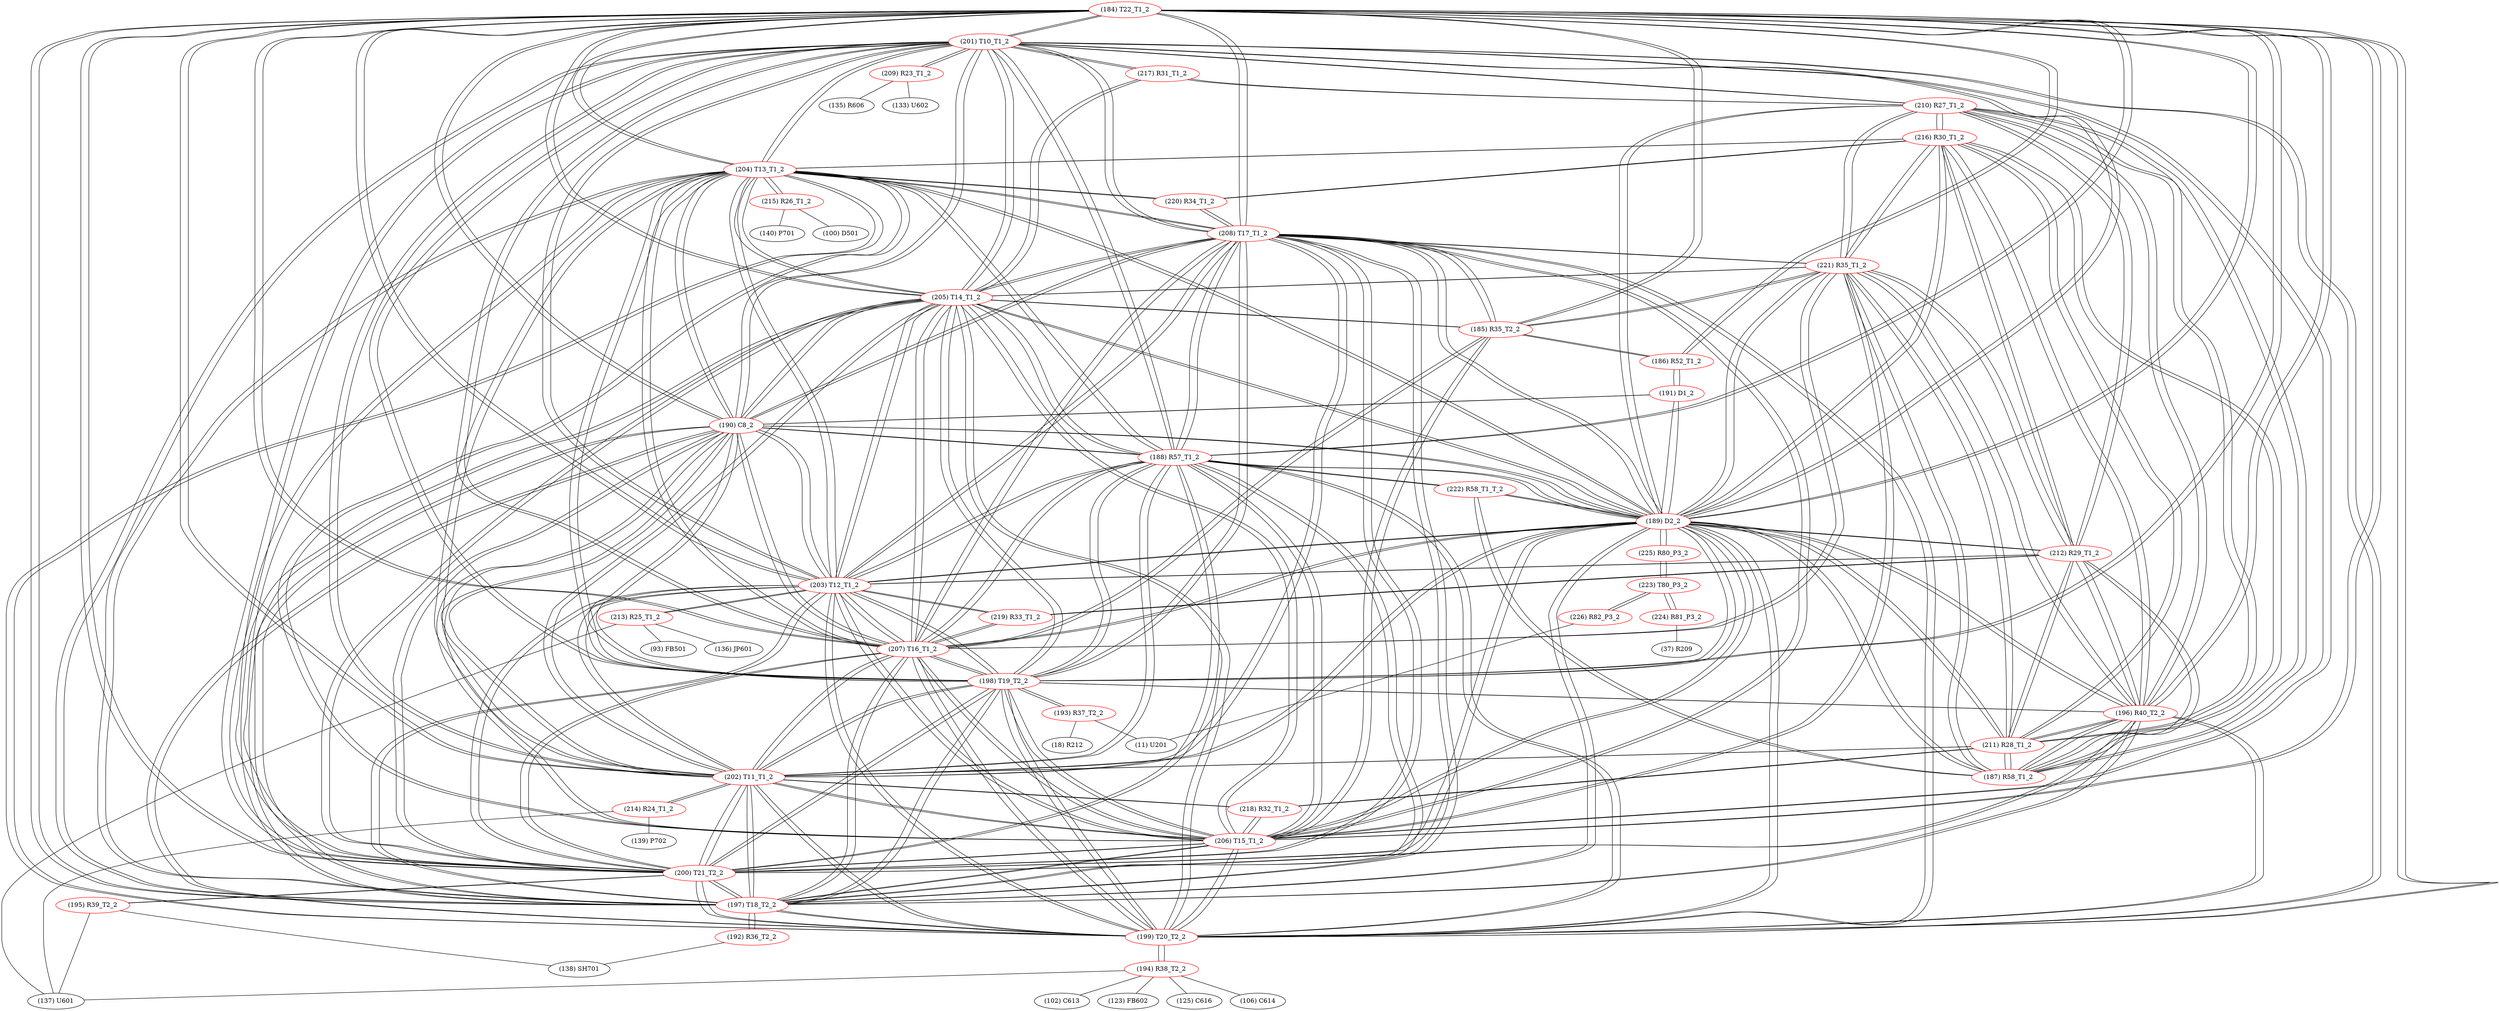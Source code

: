 graph {
	184 [label="(184) T22_T1_2" color=red]
	201 [label="(201) T10_T1_2"]
	202 [label="(202) T11_T1_2"]
	203 [label="(203) T12_T1_2"]
	204 [label="(204) T13_T1_2"]
	199 [label="(199) T20_T2_2"]
	205 [label="(205) T14_T1_2"]
	206 [label="(206) T15_T1_2"]
	197 [label="(197) T18_T2_2"]
	200 [label="(200) T21_T2_2"]
	198 [label="(198) T19_T2_2"]
	190 [label="(190) C8_2"]
	207 [label="(207) T16_T1_2"]
	208 [label="(208) T17_T1_2"]
	189 [label="(189) D2_2"]
	188 [label="(188) R57_T1_2"]
	185 [label="(185) R35_T2_2"]
	186 [label="(186) R52_T1_2"]
	196 [label="(196) R40_T2_2"]
	185 [label="(185) R35_T2_2" color=red]
	186 [label="(186) R52_T1_2"]
	184 [label="(184) T22_T1_2"]
	205 [label="(205) T14_T1_2"]
	206 [label="(206) T15_T1_2"]
	208 [label="(208) T17_T1_2"]
	207 [label="(207) T16_T1_2"]
	221 [label="(221) R35_T1_2"]
	186 [label="(186) R52_T1_2" color=red]
	191 [label="(191) D1_2"]
	185 [label="(185) R35_T2_2"]
	184 [label="(184) T22_T1_2"]
	187 [label="(187) R58_T1_2" color=red]
	189 [label="(189) D2_2"]
	196 [label="(196) R40_T2_2"]
	210 [label="(210) R27_T1_2"]
	211 [label="(211) R28_T1_2"]
	212 [label="(212) R29_T1_2"]
	216 [label="(216) R30_T1_2"]
	221 [label="(221) R35_T1_2"]
	222 [label="(222) R58_T1_T_2"]
	188 [label="(188) R57_T1_2" color=red]
	201 [label="(201) T10_T1_2"]
	202 [label="(202) T11_T1_2"]
	203 [label="(203) T12_T1_2"]
	204 [label="(204) T13_T1_2"]
	199 [label="(199) T20_T2_2"]
	205 [label="(205) T14_T1_2"]
	206 [label="(206) T15_T1_2"]
	197 [label="(197) T18_T2_2"]
	200 [label="(200) T21_T2_2"]
	198 [label="(198) T19_T2_2"]
	190 [label="(190) C8_2"]
	207 [label="(207) T16_T1_2"]
	208 [label="(208) T17_T1_2"]
	189 [label="(189) D2_2"]
	184 [label="(184) T22_T1_2"]
	222 [label="(222) R58_T1_T_2"]
	189 [label="(189) D2_2" color=red]
	187 [label="(187) R58_T1_2"]
	196 [label="(196) R40_T2_2"]
	210 [label="(210) R27_T1_2"]
	211 [label="(211) R28_T1_2"]
	212 [label="(212) R29_T1_2"]
	216 [label="(216) R30_T1_2"]
	221 [label="(221) R35_T1_2"]
	201 [label="(201) T10_T1_2"]
	202 [label="(202) T11_T1_2"]
	203 [label="(203) T12_T1_2"]
	204 [label="(204) T13_T1_2"]
	199 [label="(199) T20_T2_2"]
	205 [label="(205) T14_T1_2"]
	206 [label="(206) T15_T1_2"]
	197 [label="(197) T18_T2_2"]
	200 [label="(200) T21_T2_2"]
	198 [label="(198) T19_T2_2"]
	190 [label="(190) C8_2"]
	207 [label="(207) T16_T1_2"]
	208 [label="(208) T17_T1_2"]
	184 [label="(184) T22_T1_2"]
	188 [label="(188) R57_T1_2"]
	191 [label="(191) D1_2"]
	222 [label="(222) R58_T1_T_2"]
	225 [label="(225) R80_P3_2"]
	190 [label="(190) C8_2" color=red]
	201 [label="(201) T10_T1_2"]
	202 [label="(202) T11_T1_2"]
	203 [label="(203) T12_T1_2"]
	204 [label="(204) T13_T1_2"]
	199 [label="(199) T20_T2_2"]
	205 [label="(205) T14_T1_2"]
	206 [label="(206) T15_T1_2"]
	197 [label="(197) T18_T2_2"]
	200 [label="(200) T21_T2_2"]
	198 [label="(198) T19_T2_2"]
	207 [label="(207) T16_T1_2"]
	208 [label="(208) T17_T1_2"]
	189 [label="(189) D2_2"]
	184 [label="(184) T22_T1_2"]
	188 [label="(188) R57_T1_2"]
	191 [label="(191) D1_2"]
	191 [label="(191) D1_2" color=red]
	189 [label="(189) D2_2"]
	190 [label="(190) C8_2"]
	186 [label="(186) R52_T1_2"]
	192 [label="(192) R36_T2_2" color=red]
	138 [label="(138) SH701"]
	197 [label="(197) T18_T2_2"]
	193 [label="(193) R37_T2_2" color=red]
	11 [label="(11) U201"]
	18 [label="(18) R212"]
	198 [label="(198) T19_T2_2"]
	194 [label="(194) R38_T2_2" color=red]
	106 [label="(106) C614"]
	137 [label="(137) U601"]
	102 [label="(102) C613"]
	123 [label="(123) FB602"]
	125 [label="(125) C616"]
	199 [label="(199) T20_T2_2"]
	195 [label="(195) R39_T2_2" color=red]
	138 [label="(138) SH701"]
	137 [label="(137) U601"]
	200 [label="(200) T21_T2_2"]
	196 [label="(196) R40_T2_2" color=red]
	189 [label="(189) D2_2"]
	187 [label="(187) R58_T1_2"]
	210 [label="(210) R27_T1_2"]
	211 [label="(211) R28_T1_2"]
	212 [label="(212) R29_T1_2"]
	216 [label="(216) R30_T1_2"]
	221 [label="(221) R35_T1_2"]
	199 [label="(199) T20_T2_2"]
	200 [label="(200) T21_T2_2"]
	198 [label="(198) T19_T2_2"]
	184 [label="(184) T22_T1_2"]
	197 [label="(197) T18_T2_2"]
	197 [label="(197) T18_T2_2" color=red]
	201 [label="(201) T10_T1_2"]
	202 [label="(202) T11_T1_2"]
	203 [label="(203) T12_T1_2"]
	204 [label="(204) T13_T1_2"]
	199 [label="(199) T20_T2_2"]
	205 [label="(205) T14_T1_2"]
	206 [label="(206) T15_T1_2"]
	200 [label="(200) T21_T2_2"]
	198 [label="(198) T19_T2_2"]
	190 [label="(190) C8_2"]
	207 [label="(207) T16_T1_2"]
	208 [label="(208) T17_T1_2"]
	189 [label="(189) D2_2"]
	184 [label="(184) T22_T1_2"]
	188 [label="(188) R57_T1_2"]
	196 [label="(196) R40_T2_2"]
	192 [label="(192) R36_T2_2"]
	198 [label="(198) T19_T2_2" color=red]
	201 [label="(201) T10_T1_2"]
	202 [label="(202) T11_T1_2"]
	203 [label="(203) T12_T1_2"]
	204 [label="(204) T13_T1_2"]
	199 [label="(199) T20_T2_2"]
	205 [label="(205) T14_T1_2"]
	206 [label="(206) T15_T1_2"]
	197 [label="(197) T18_T2_2"]
	200 [label="(200) T21_T2_2"]
	190 [label="(190) C8_2"]
	207 [label="(207) T16_T1_2"]
	208 [label="(208) T17_T1_2"]
	189 [label="(189) D2_2"]
	184 [label="(184) T22_T1_2"]
	188 [label="(188) R57_T1_2"]
	196 [label="(196) R40_T2_2"]
	193 [label="(193) R37_T2_2"]
	199 [label="(199) T20_T2_2" color=red]
	201 [label="(201) T10_T1_2"]
	202 [label="(202) T11_T1_2"]
	203 [label="(203) T12_T1_2"]
	204 [label="(204) T13_T1_2"]
	205 [label="(205) T14_T1_2"]
	206 [label="(206) T15_T1_2"]
	197 [label="(197) T18_T2_2"]
	200 [label="(200) T21_T2_2"]
	198 [label="(198) T19_T2_2"]
	190 [label="(190) C8_2"]
	207 [label="(207) T16_T1_2"]
	208 [label="(208) T17_T1_2"]
	189 [label="(189) D2_2"]
	184 [label="(184) T22_T1_2"]
	188 [label="(188) R57_T1_2"]
	196 [label="(196) R40_T2_2"]
	194 [label="(194) R38_T2_2"]
	200 [label="(200) T21_T2_2" color=red]
	201 [label="(201) T10_T1_2"]
	202 [label="(202) T11_T1_2"]
	203 [label="(203) T12_T1_2"]
	204 [label="(204) T13_T1_2"]
	199 [label="(199) T20_T2_2"]
	205 [label="(205) T14_T1_2"]
	206 [label="(206) T15_T1_2"]
	197 [label="(197) T18_T2_2"]
	198 [label="(198) T19_T2_2"]
	190 [label="(190) C8_2"]
	207 [label="(207) T16_T1_2"]
	208 [label="(208) T17_T1_2"]
	189 [label="(189) D2_2"]
	184 [label="(184) T22_T1_2"]
	188 [label="(188) R57_T1_2"]
	196 [label="(196) R40_T2_2"]
	195 [label="(195) R39_T2_2"]
	201 [label="(201) T10_T1_2" color=red]
	202 [label="(202) T11_T1_2"]
	203 [label="(203) T12_T1_2"]
	204 [label="(204) T13_T1_2"]
	199 [label="(199) T20_T2_2"]
	205 [label="(205) T14_T1_2"]
	206 [label="(206) T15_T1_2"]
	197 [label="(197) T18_T2_2"]
	200 [label="(200) T21_T2_2"]
	198 [label="(198) T19_T2_2"]
	190 [label="(190) C8_2"]
	207 [label="(207) T16_T1_2"]
	208 [label="(208) T17_T1_2"]
	189 [label="(189) D2_2"]
	184 [label="(184) T22_T1_2"]
	188 [label="(188) R57_T1_2"]
	209 [label="(209) R23_T1_2"]
	217 [label="(217) R31_T1_2"]
	210 [label="(210) R27_T1_2"]
	202 [label="(202) T11_T1_2" color=red]
	201 [label="(201) T10_T1_2"]
	203 [label="(203) T12_T1_2"]
	204 [label="(204) T13_T1_2"]
	199 [label="(199) T20_T2_2"]
	205 [label="(205) T14_T1_2"]
	206 [label="(206) T15_T1_2"]
	197 [label="(197) T18_T2_2"]
	200 [label="(200) T21_T2_2"]
	198 [label="(198) T19_T2_2"]
	190 [label="(190) C8_2"]
	207 [label="(207) T16_T1_2"]
	208 [label="(208) T17_T1_2"]
	189 [label="(189) D2_2"]
	184 [label="(184) T22_T1_2"]
	188 [label="(188) R57_T1_2"]
	214 [label="(214) R24_T1_2"]
	218 [label="(218) R32_T1_2"]
	211 [label="(211) R28_T1_2"]
	203 [label="(203) T12_T1_2" color=red]
	201 [label="(201) T10_T1_2"]
	202 [label="(202) T11_T1_2"]
	204 [label="(204) T13_T1_2"]
	199 [label="(199) T20_T2_2"]
	205 [label="(205) T14_T1_2"]
	206 [label="(206) T15_T1_2"]
	197 [label="(197) T18_T2_2"]
	200 [label="(200) T21_T2_2"]
	198 [label="(198) T19_T2_2"]
	190 [label="(190) C8_2"]
	207 [label="(207) T16_T1_2"]
	208 [label="(208) T17_T1_2"]
	189 [label="(189) D2_2"]
	184 [label="(184) T22_T1_2"]
	188 [label="(188) R57_T1_2"]
	219 [label="(219) R33_T1_2"]
	212 [label="(212) R29_T1_2"]
	213 [label="(213) R25_T1_2"]
	204 [label="(204) T13_T1_2" color=red]
	201 [label="(201) T10_T1_2"]
	202 [label="(202) T11_T1_2"]
	203 [label="(203) T12_T1_2"]
	199 [label="(199) T20_T2_2"]
	205 [label="(205) T14_T1_2"]
	206 [label="(206) T15_T1_2"]
	197 [label="(197) T18_T2_2"]
	200 [label="(200) T21_T2_2"]
	198 [label="(198) T19_T2_2"]
	190 [label="(190) C8_2"]
	207 [label="(207) T16_T1_2"]
	208 [label="(208) T17_T1_2"]
	189 [label="(189) D2_2"]
	184 [label="(184) T22_T1_2"]
	188 [label="(188) R57_T1_2"]
	220 [label="(220) R34_T1_2"]
	216 [label="(216) R30_T1_2"]
	215 [label="(215) R26_T1_2"]
	205 [label="(205) T14_T1_2" color=red]
	201 [label="(201) T10_T1_2"]
	202 [label="(202) T11_T1_2"]
	203 [label="(203) T12_T1_2"]
	204 [label="(204) T13_T1_2"]
	199 [label="(199) T20_T2_2"]
	206 [label="(206) T15_T1_2"]
	197 [label="(197) T18_T2_2"]
	200 [label="(200) T21_T2_2"]
	198 [label="(198) T19_T2_2"]
	190 [label="(190) C8_2"]
	207 [label="(207) T16_T1_2"]
	208 [label="(208) T17_T1_2"]
	189 [label="(189) D2_2"]
	184 [label="(184) T22_T1_2"]
	188 [label="(188) R57_T1_2"]
	221 [label="(221) R35_T1_2"]
	185 [label="(185) R35_T2_2"]
	217 [label="(217) R31_T1_2"]
	206 [label="(206) T15_T1_2" color=red]
	201 [label="(201) T10_T1_2"]
	202 [label="(202) T11_T1_2"]
	203 [label="(203) T12_T1_2"]
	204 [label="(204) T13_T1_2"]
	199 [label="(199) T20_T2_2"]
	205 [label="(205) T14_T1_2"]
	197 [label="(197) T18_T2_2"]
	200 [label="(200) T21_T2_2"]
	198 [label="(198) T19_T2_2"]
	190 [label="(190) C8_2"]
	207 [label="(207) T16_T1_2"]
	208 [label="(208) T17_T1_2"]
	189 [label="(189) D2_2"]
	184 [label="(184) T22_T1_2"]
	188 [label="(188) R57_T1_2"]
	221 [label="(221) R35_T1_2"]
	185 [label="(185) R35_T2_2"]
	218 [label="(218) R32_T1_2"]
	207 [label="(207) T16_T1_2" color=red]
	201 [label="(201) T10_T1_2"]
	202 [label="(202) T11_T1_2"]
	203 [label="(203) T12_T1_2"]
	204 [label="(204) T13_T1_2"]
	199 [label="(199) T20_T2_2"]
	205 [label="(205) T14_T1_2"]
	206 [label="(206) T15_T1_2"]
	197 [label="(197) T18_T2_2"]
	200 [label="(200) T21_T2_2"]
	198 [label="(198) T19_T2_2"]
	190 [label="(190) C8_2"]
	208 [label="(208) T17_T1_2"]
	189 [label="(189) D2_2"]
	184 [label="(184) T22_T1_2"]
	188 [label="(188) R57_T1_2"]
	221 [label="(221) R35_T1_2"]
	185 [label="(185) R35_T2_2"]
	219 [label="(219) R33_T1_2"]
	208 [label="(208) T17_T1_2" color=red]
	201 [label="(201) T10_T1_2"]
	202 [label="(202) T11_T1_2"]
	203 [label="(203) T12_T1_2"]
	204 [label="(204) T13_T1_2"]
	199 [label="(199) T20_T2_2"]
	205 [label="(205) T14_T1_2"]
	206 [label="(206) T15_T1_2"]
	197 [label="(197) T18_T2_2"]
	200 [label="(200) T21_T2_2"]
	198 [label="(198) T19_T2_2"]
	190 [label="(190) C8_2"]
	207 [label="(207) T16_T1_2"]
	189 [label="(189) D2_2"]
	184 [label="(184) T22_T1_2"]
	188 [label="(188) R57_T1_2"]
	221 [label="(221) R35_T1_2"]
	185 [label="(185) R35_T2_2"]
	220 [label="(220) R34_T1_2"]
	209 [label="(209) R23_T1_2" color=red]
	133 [label="(133) U602"]
	135 [label="(135) R606"]
	201 [label="(201) T10_T1_2"]
	210 [label="(210) R27_T1_2" color=red]
	189 [label="(189) D2_2"]
	187 [label="(187) R58_T1_2"]
	196 [label="(196) R40_T2_2"]
	211 [label="(211) R28_T1_2"]
	212 [label="(212) R29_T1_2"]
	216 [label="(216) R30_T1_2"]
	221 [label="(221) R35_T1_2"]
	217 [label="(217) R31_T1_2"]
	201 [label="(201) T10_T1_2"]
	211 [label="(211) R28_T1_2" color=red]
	189 [label="(189) D2_2"]
	187 [label="(187) R58_T1_2"]
	196 [label="(196) R40_T2_2"]
	210 [label="(210) R27_T1_2"]
	212 [label="(212) R29_T1_2"]
	216 [label="(216) R30_T1_2"]
	221 [label="(221) R35_T1_2"]
	218 [label="(218) R32_T1_2"]
	202 [label="(202) T11_T1_2"]
	212 [label="(212) R29_T1_2" color=red]
	189 [label="(189) D2_2"]
	187 [label="(187) R58_T1_2"]
	196 [label="(196) R40_T2_2"]
	210 [label="(210) R27_T1_2"]
	211 [label="(211) R28_T1_2"]
	216 [label="(216) R30_T1_2"]
	221 [label="(221) R35_T1_2"]
	219 [label="(219) R33_T1_2"]
	203 [label="(203) T12_T1_2"]
	213 [label="(213) R25_T1_2" color=red]
	93 [label="(93) FB501"]
	137 [label="(137) U601"]
	136 [label="(136) JP601"]
	203 [label="(203) T12_T1_2"]
	214 [label="(214) R24_T1_2" color=red]
	139 [label="(139) P702"]
	137 [label="(137) U601"]
	202 [label="(202) T11_T1_2"]
	215 [label="(215) R26_T1_2" color=red]
	100 [label="(100) D501"]
	140 [label="(140) P701"]
	204 [label="(204) T13_T1_2"]
	216 [label="(216) R30_T1_2" color=red]
	189 [label="(189) D2_2"]
	187 [label="(187) R58_T1_2"]
	196 [label="(196) R40_T2_2"]
	210 [label="(210) R27_T1_2"]
	211 [label="(211) R28_T1_2"]
	212 [label="(212) R29_T1_2"]
	221 [label="(221) R35_T1_2"]
	204 [label="(204) T13_T1_2"]
	220 [label="(220) R34_T1_2"]
	217 [label="(217) R31_T1_2" color=red]
	210 [label="(210) R27_T1_2"]
	201 [label="(201) T10_T1_2"]
	205 [label="(205) T14_T1_2"]
	218 [label="(218) R32_T1_2" color=red]
	206 [label="(206) T15_T1_2"]
	202 [label="(202) T11_T1_2"]
	211 [label="(211) R28_T1_2"]
	219 [label="(219) R33_T1_2" color=red]
	207 [label="(207) T16_T1_2"]
	212 [label="(212) R29_T1_2"]
	203 [label="(203) T12_T1_2"]
	220 [label="(220) R34_T1_2" color=red]
	208 [label="(208) T17_T1_2"]
	204 [label="(204) T13_T1_2"]
	216 [label="(216) R30_T1_2"]
	221 [label="(221) R35_T1_2" color=red]
	189 [label="(189) D2_2"]
	187 [label="(187) R58_T1_2"]
	196 [label="(196) R40_T2_2"]
	210 [label="(210) R27_T1_2"]
	211 [label="(211) R28_T1_2"]
	212 [label="(212) R29_T1_2"]
	216 [label="(216) R30_T1_2"]
	205 [label="(205) T14_T1_2"]
	206 [label="(206) T15_T1_2"]
	208 [label="(208) T17_T1_2"]
	207 [label="(207) T16_T1_2"]
	185 [label="(185) R35_T2_2"]
	222 [label="(222) R58_T1_T_2" color=red]
	188 [label="(188) R57_T1_2"]
	189 [label="(189) D2_2"]
	187 [label="(187) R58_T1_2"]
	223 [label="(223) T80_P3_2" color=red]
	224 [label="(224) R81_P3_2"]
	226 [label="(226) R82_P3_2"]
	225 [label="(225) R80_P3_2"]
	224 [label="(224) R81_P3_2" color=red]
	37 [label="(37) R209"]
	223 [label="(223) T80_P3_2"]
	225 [label="(225) R80_P3_2" color=red]
	189 [label="(189) D2_2"]
	223 [label="(223) T80_P3_2"]
	226 [label="(226) R82_P3_2" color=red]
	11 [label="(11) U201"]
	223 [label="(223) T80_P3_2"]
	184 -- 201
	184 -- 202
	184 -- 203
	184 -- 204
	184 -- 199
	184 -- 205
	184 -- 206
	184 -- 197
	184 -- 200
	184 -- 198
	184 -- 190
	184 -- 207
	184 -- 208
	184 -- 189
	184 -- 188
	184 -- 185
	184 -- 186
	184 -- 196
	185 -- 186
	185 -- 184
	185 -- 205
	185 -- 206
	185 -- 208
	185 -- 207
	185 -- 221
	186 -- 191
	186 -- 185
	186 -- 184
	187 -- 189
	187 -- 196
	187 -- 210
	187 -- 211
	187 -- 212
	187 -- 216
	187 -- 221
	187 -- 222
	188 -- 201
	188 -- 202
	188 -- 203
	188 -- 204
	188 -- 199
	188 -- 205
	188 -- 206
	188 -- 197
	188 -- 200
	188 -- 198
	188 -- 190
	188 -- 207
	188 -- 208
	188 -- 189
	188 -- 184
	188 -- 222
	189 -- 187
	189 -- 196
	189 -- 210
	189 -- 211
	189 -- 212
	189 -- 216
	189 -- 221
	189 -- 201
	189 -- 202
	189 -- 203
	189 -- 204
	189 -- 199
	189 -- 205
	189 -- 206
	189 -- 197
	189 -- 200
	189 -- 198
	189 -- 190
	189 -- 207
	189 -- 208
	189 -- 184
	189 -- 188
	189 -- 191
	189 -- 222
	189 -- 225
	190 -- 201
	190 -- 202
	190 -- 203
	190 -- 204
	190 -- 199
	190 -- 205
	190 -- 206
	190 -- 197
	190 -- 200
	190 -- 198
	190 -- 207
	190 -- 208
	190 -- 189
	190 -- 184
	190 -- 188
	190 -- 191
	191 -- 189
	191 -- 190
	191 -- 186
	192 -- 138
	192 -- 197
	193 -- 11
	193 -- 18
	193 -- 198
	194 -- 106
	194 -- 137
	194 -- 102
	194 -- 123
	194 -- 125
	194 -- 199
	195 -- 138
	195 -- 137
	195 -- 200
	196 -- 189
	196 -- 187
	196 -- 210
	196 -- 211
	196 -- 212
	196 -- 216
	196 -- 221
	196 -- 199
	196 -- 200
	196 -- 198
	196 -- 184
	196 -- 197
	197 -- 201
	197 -- 202
	197 -- 203
	197 -- 204
	197 -- 199
	197 -- 205
	197 -- 206
	197 -- 200
	197 -- 198
	197 -- 190
	197 -- 207
	197 -- 208
	197 -- 189
	197 -- 184
	197 -- 188
	197 -- 196
	197 -- 192
	198 -- 201
	198 -- 202
	198 -- 203
	198 -- 204
	198 -- 199
	198 -- 205
	198 -- 206
	198 -- 197
	198 -- 200
	198 -- 190
	198 -- 207
	198 -- 208
	198 -- 189
	198 -- 184
	198 -- 188
	198 -- 196
	198 -- 193
	199 -- 201
	199 -- 202
	199 -- 203
	199 -- 204
	199 -- 205
	199 -- 206
	199 -- 197
	199 -- 200
	199 -- 198
	199 -- 190
	199 -- 207
	199 -- 208
	199 -- 189
	199 -- 184
	199 -- 188
	199 -- 196
	199 -- 194
	200 -- 201
	200 -- 202
	200 -- 203
	200 -- 204
	200 -- 199
	200 -- 205
	200 -- 206
	200 -- 197
	200 -- 198
	200 -- 190
	200 -- 207
	200 -- 208
	200 -- 189
	200 -- 184
	200 -- 188
	200 -- 196
	200 -- 195
	201 -- 202
	201 -- 203
	201 -- 204
	201 -- 199
	201 -- 205
	201 -- 206
	201 -- 197
	201 -- 200
	201 -- 198
	201 -- 190
	201 -- 207
	201 -- 208
	201 -- 189
	201 -- 184
	201 -- 188
	201 -- 209
	201 -- 217
	201 -- 210
	202 -- 201
	202 -- 203
	202 -- 204
	202 -- 199
	202 -- 205
	202 -- 206
	202 -- 197
	202 -- 200
	202 -- 198
	202 -- 190
	202 -- 207
	202 -- 208
	202 -- 189
	202 -- 184
	202 -- 188
	202 -- 214
	202 -- 218
	202 -- 211
	203 -- 201
	203 -- 202
	203 -- 204
	203 -- 199
	203 -- 205
	203 -- 206
	203 -- 197
	203 -- 200
	203 -- 198
	203 -- 190
	203 -- 207
	203 -- 208
	203 -- 189
	203 -- 184
	203 -- 188
	203 -- 219
	203 -- 212
	203 -- 213
	204 -- 201
	204 -- 202
	204 -- 203
	204 -- 199
	204 -- 205
	204 -- 206
	204 -- 197
	204 -- 200
	204 -- 198
	204 -- 190
	204 -- 207
	204 -- 208
	204 -- 189
	204 -- 184
	204 -- 188
	204 -- 220
	204 -- 216
	204 -- 215
	205 -- 201
	205 -- 202
	205 -- 203
	205 -- 204
	205 -- 199
	205 -- 206
	205 -- 197
	205 -- 200
	205 -- 198
	205 -- 190
	205 -- 207
	205 -- 208
	205 -- 189
	205 -- 184
	205 -- 188
	205 -- 221
	205 -- 185
	205 -- 217
	206 -- 201
	206 -- 202
	206 -- 203
	206 -- 204
	206 -- 199
	206 -- 205
	206 -- 197
	206 -- 200
	206 -- 198
	206 -- 190
	206 -- 207
	206 -- 208
	206 -- 189
	206 -- 184
	206 -- 188
	206 -- 221
	206 -- 185
	206 -- 218
	207 -- 201
	207 -- 202
	207 -- 203
	207 -- 204
	207 -- 199
	207 -- 205
	207 -- 206
	207 -- 197
	207 -- 200
	207 -- 198
	207 -- 190
	207 -- 208
	207 -- 189
	207 -- 184
	207 -- 188
	207 -- 221
	207 -- 185
	207 -- 219
	208 -- 201
	208 -- 202
	208 -- 203
	208 -- 204
	208 -- 199
	208 -- 205
	208 -- 206
	208 -- 197
	208 -- 200
	208 -- 198
	208 -- 190
	208 -- 207
	208 -- 189
	208 -- 184
	208 -- 188
	208 -- 221
	208 -- 185
	208 -- 220
	209 -- 133
	209 -- 135
	209 -- 201
	210 -- 189
	210 -- 187
	210 -- 196
	210 -- 211
	210 -- 212
	210 -- 216
	210 -- 221
	210 -- 217
	210 -- 201
	211 -- 189
	211 -- 187
	211 -- 196
	211 -- 210
	211 -- 212
	211 -- 216
	211 -- 221
	211 -- 218
	211 -- 202
	212 -- 189
	212 -- 187
	212 -- 196
	212 -- 210
	212 -- 211
	212 -- 216
	212 -- 221
	212 -- 219
	212 -- 203
	213 -- 93
	213 -- 137
	213 -- 136
	213 -- 203
	214 -- 139
	214 -- 137
	214 -- 202
	215 -- 100
	215 -- 140
	215 -- 204
	216 -- 189
	216 -- 187
	216 -- 196
	216 -- 210
	216 -- 211
	216 -- 212
	216 -- 221
	216 -- 204
	216 -- 220
	217 -- 210
	217 -- 201
	217 -- 205
	218 -- 206
	218 -- 202
	218 -- 211
	219 -- 207
	219 -- 212
	219 -- 203
	220 -- 208
	220 -- 204
	220 -- 216
	221 -- 189
	221 -- 187
	221 -- 196
	221 -- 210
	221 -- 211
	221 -- 212
	221 -- 216
	221 -- 205
	221 -- 206
	221 -- 208
	221 -- 207
	221 -- 185
	222 -- 188
	222 -- 189
	222 -- 187
	223 -- 224
	223 -- 226
	223 -- 225
	224 -- 37
	224 -- 223
	225 -- 189
	225 -- 223
	226 -- 11
	226 -- 223
}